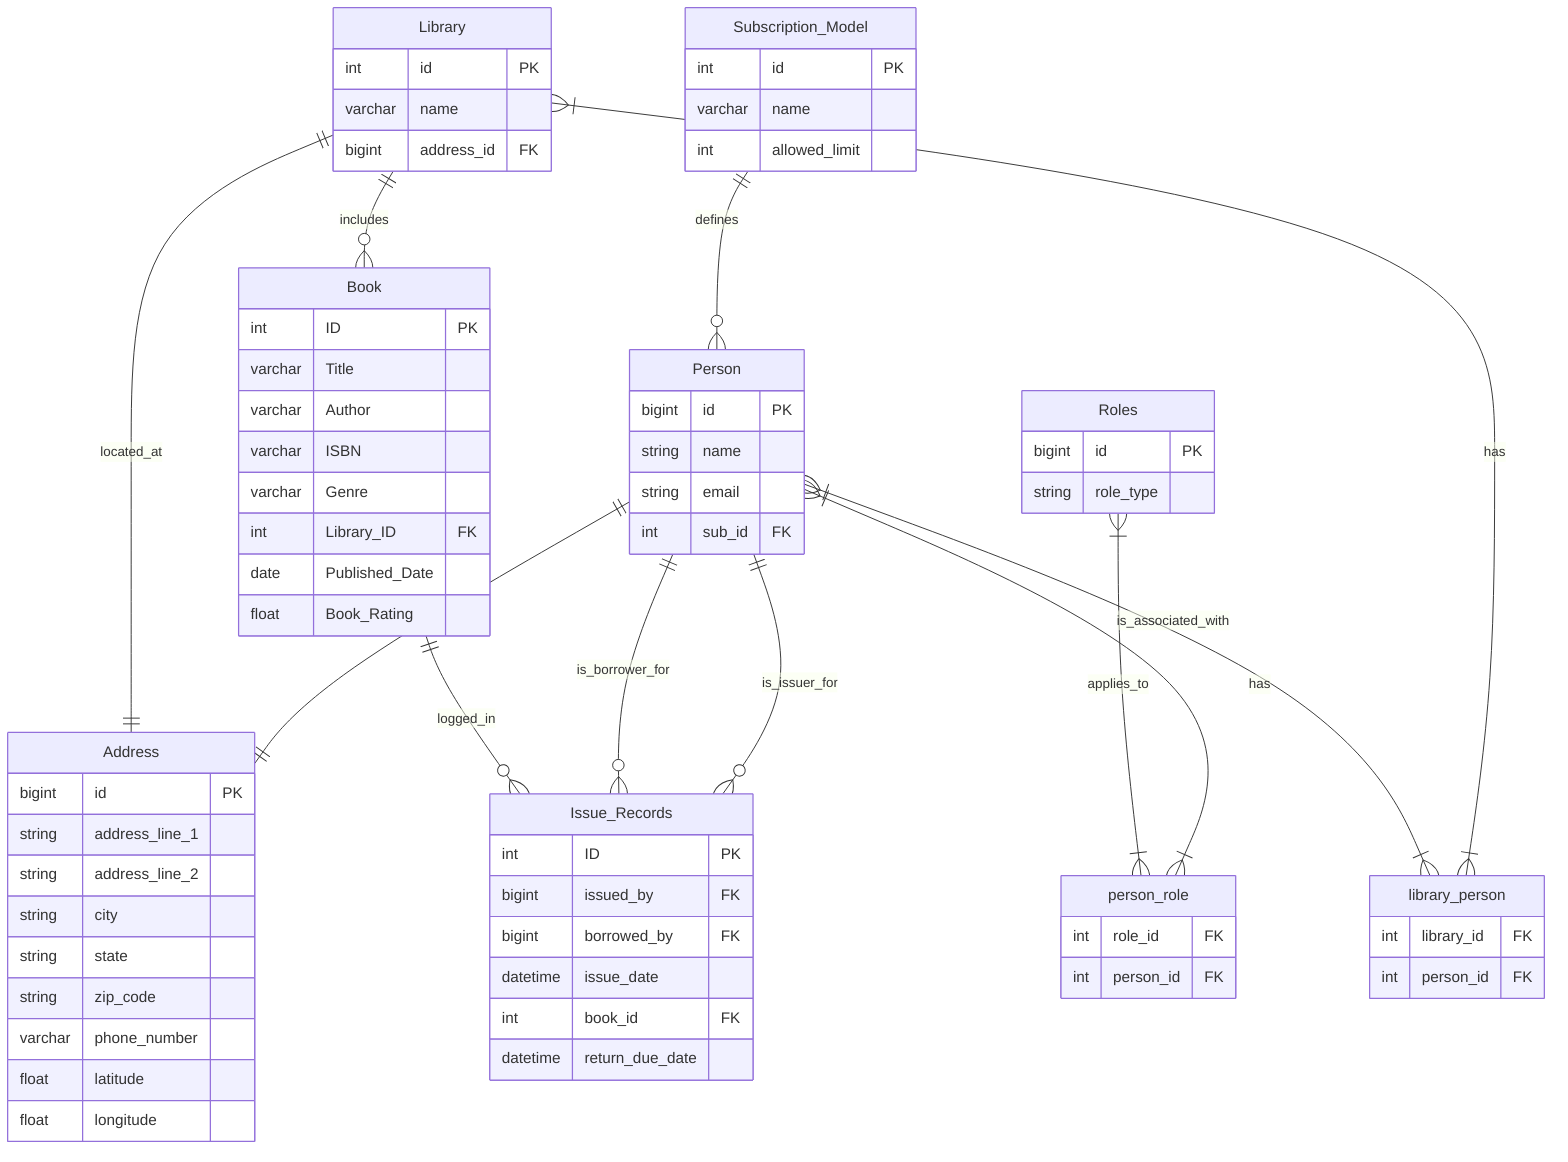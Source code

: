 erDiagram

    Person ||--|| Address : lives_at

    Library ||--|| Address : located_at

    Library ||--o{ Book : includes

    Person ||--o{ Issue_Records : is_issuer_for

    Person ||--o{ Issue_Records : is_borrower_for

    Book ||--o{ Issue_Records : logged_in

    Person }|--|{ person_role : has
    Roles }|--|{ person_role : applies_to

    Library }|--|{ library_person : has
    Person }|--|{ library_person : is_associated_with

    Subscription_Model ||--o{ Person : defines

    Person {
        bigint id PK
        string name
        string email
        int sub_id FK
    }

    Roles {
        bigint id PK
        string role_type
    }

    Address {
        bigint id PK
        string address_line_1
        string address_line_2
        string city
        string state
        string zip_code
        varchar phone_number
        float latitude
        float longitude
    }

    Library {
        int id PK
        varchar name
        bigint address_id FK
    }

    library_person {
        int library_id FK
        int person_id FK
    }

    person_role {
        int role_id FK
        int person_id FK
    }

    Book {
        int ID PK
        varchar Title
        varchar Author
        varchar ISBN
        varchar Genre
        int Library_ID FK
        date Published_Date
        float Book_Rating
    }

    Issue_Records {
        int ID PK
        bigint issued_by FK 
        bigint borrowed_by FK
        datetime issue_date
        int book_id FK
        datetime return_due_date
    }

    Subscription_Model {
        int id PK
        varchar name
        int allowed_limit
    }
